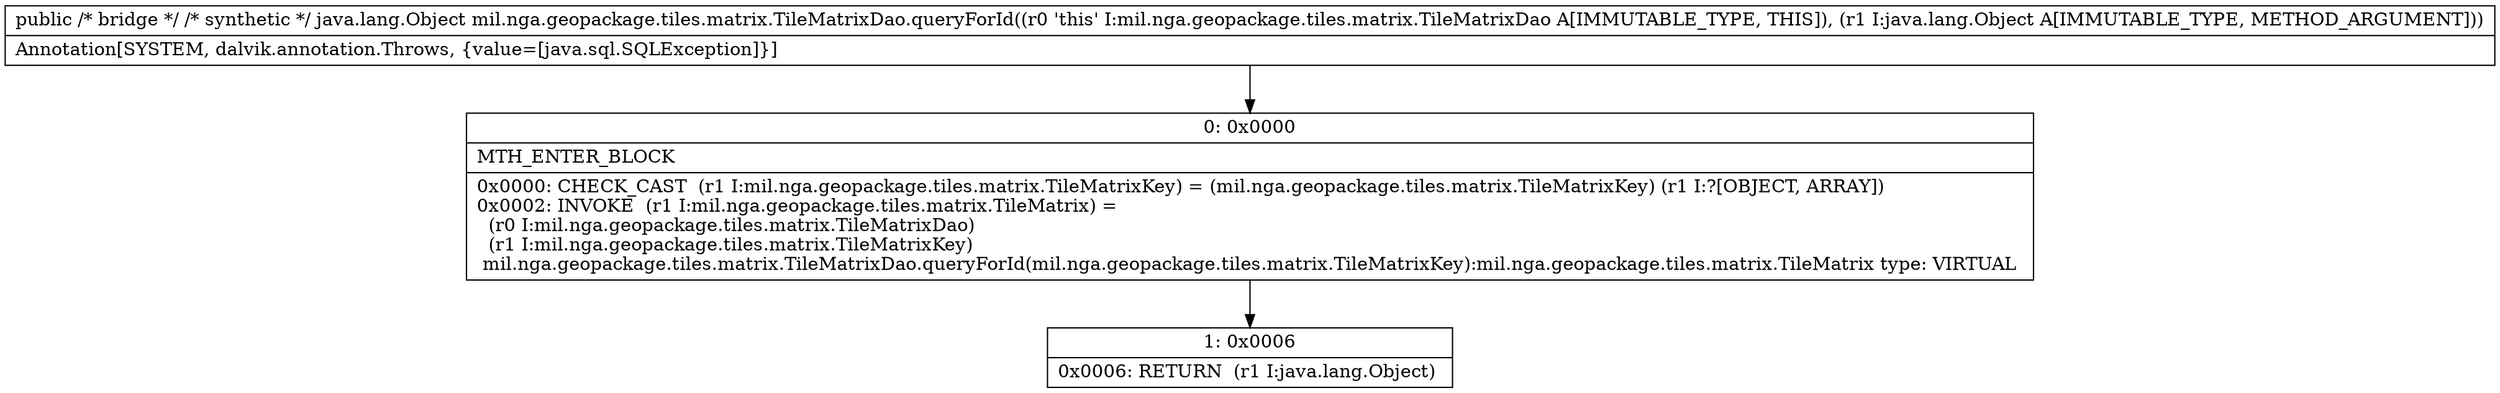 digraph "CFG formil.nga.geopackage.tiles.matrix.TileMatrixDao.queryForId(Ljava\/lang\/Object;)Ljava\/lang\/Object;" {
Node_0 [shape=record,label="{0\:\ 0x0000|MTH_ENTER_BLOCK\l|0x0000: CHECK_CAST  (r1 I:mil.nga.geopackage.tiles.matrix.TileMatrixKey) = (mil.nga.geopackage.tiles.matrix.TileMatrixKey) (r1 I:?[OBJECT, ARRAY]) \l0x0002: INVOKE  (r1 I:mil.nga.geopackage.tiles.matrix.TileMatrix) = \l  (r0 I:mil.nga.geopackage.tiles.matrix.TileMatrixDao)\l  (r1 I:mil.nga.geopackage.tiles.matrix.TileMatrixKey)\l mil.nga.geopackage.tiles.matrix.TileMatrixDao.queryForId(mil.nga.geopackage.tiles.matrix.TileMatrixKey):mil.nga.geopackage.tiles.matrix.TileMatrix type: VIRTUAL \l}"];
Node_1 [shape=record,label="{1\:\ 0x0006|0x0006: RETURN  (r1 I:java.lang.Object) \l}"];
MethodNode[shape=record,label="{public \/* bridge *\/ \/* synthetic *\/ java.lang.Object mil.nga.geopackage.tiles.matrix.TileMatrixDao.queryForId((r0 'this' I:mil.nga.geopackage.tiles.matrix.TileMatrixDao A[IMMUTABLE_TYPE, THIS]), (r1 I:java.lang.Object A[IMMUTABLE_TYPE, METHOD_ARGUMENT]))  | Annotation[SYSTEM, dalvik.annotation.Throws, \{value=[java.sql.SQLException]\}]\l}"];
MethodNode -> Node_0;
Node_0 -> Node_1;
}

